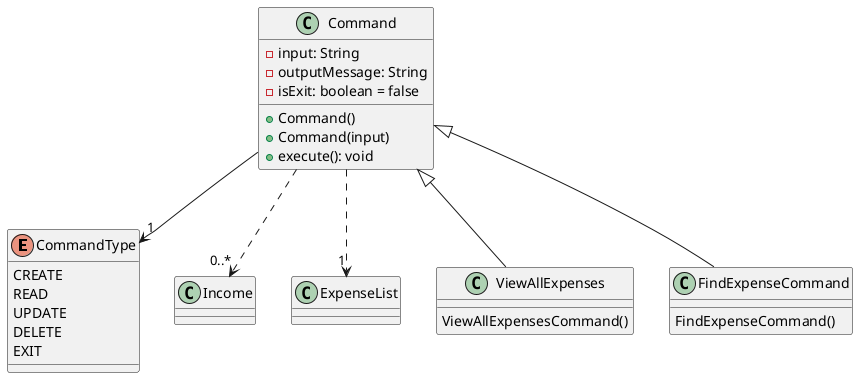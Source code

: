 @startuml
'https://plantuml.com/class-diagram
enum CommandType {
CREATE
READ
UPDATE
DELETE
EXIT
}

class Command {
   - input: String
   - outputMessage: String
   - isExit: boolean = false
   + Command()
   + Command(input)
   + execute(): void
}

class Income
class ExpenseList
Command ..> "1" ExpenseList
Command ..> "0..*" Income
Command --> "1" CommandType
class ViewAllExpenses extends Command {
    ViewAllExpensesCommand()
}
class FindExpenseCommand extends Command {
    FindExpenseCommand()
}
@enduml